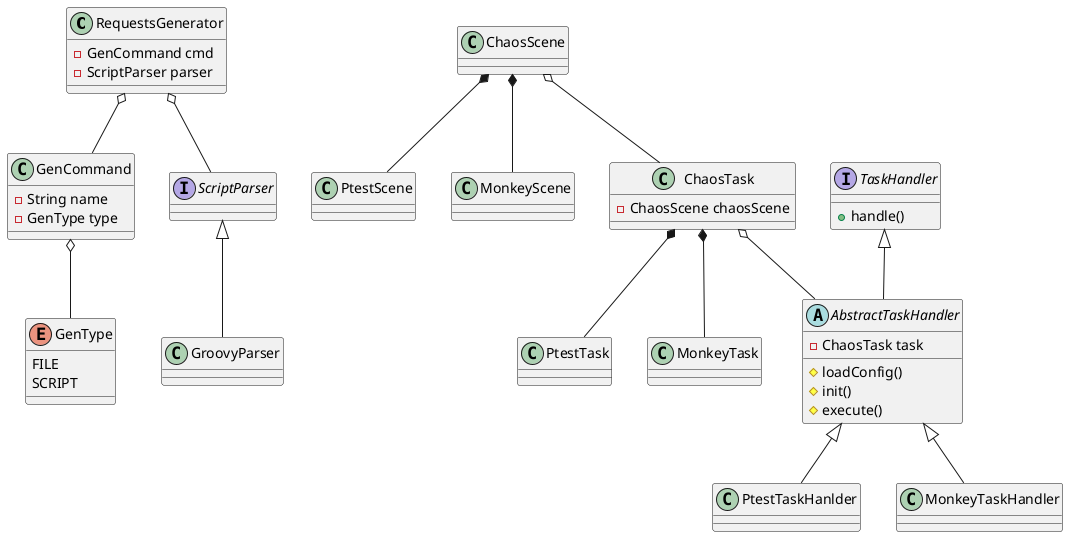 @startuml 类图

class RequestsGenerator {
    - GenCommand cmd
    - ScriptParser parser
}

RequestsGenerator o-- GenCommand
RequestsGenerator o-- ScriptParser

class GenCommand {
    - String name
    - GenType type
}

GenCommand o-- GenType

enum GenType {
    FILE
    SCRIPT
}

interface ScriptParser {
}

class GroovyParser {

}
ScriptParser <|-- GroovyParser

class ChaosScene {

}

ChaosScene *-- PtestScene
ChaosScene *-- MonkeyScene
ChaosScene o-- ChaosTask

class PtestScene {

}

class MonkeyScene {

}


class ChaosTask {
    - ChaosScene chaosScene
}

ChaosTask *-- PtestTask
ChaosTask *-- MonkeyTask
ChaosTask o-- AbstractTaskHandler

class PtestTask {

}

class MonkeyTask {

}

interface TaskHandler {
    + handle()
}

abstract AbstractTaskHandler {
    - ChaosTask task
    # loadConfig()
    # init()
    # execute()
}



TaskHandler <|-- AbstractTaskHandler
AbstractTaskHandler <|-- PtestTaskHanlder
AbstractTaskHandler <|-- MonkeyTaskHandler

class PtestTaskHanlder {

}

class MonkeyTaskHandler {

}

@enduml
